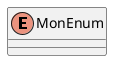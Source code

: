 {
  "sha1": "503avx0y7ra4x8r0hrhu4x49an43c4m",
  "insertion": {
    "when": "2024-05-30T20:48:20.626Z",
    "user": "plantuml@gmail.com"
  }
}
@startuml
enum MonEnum
@enduml
